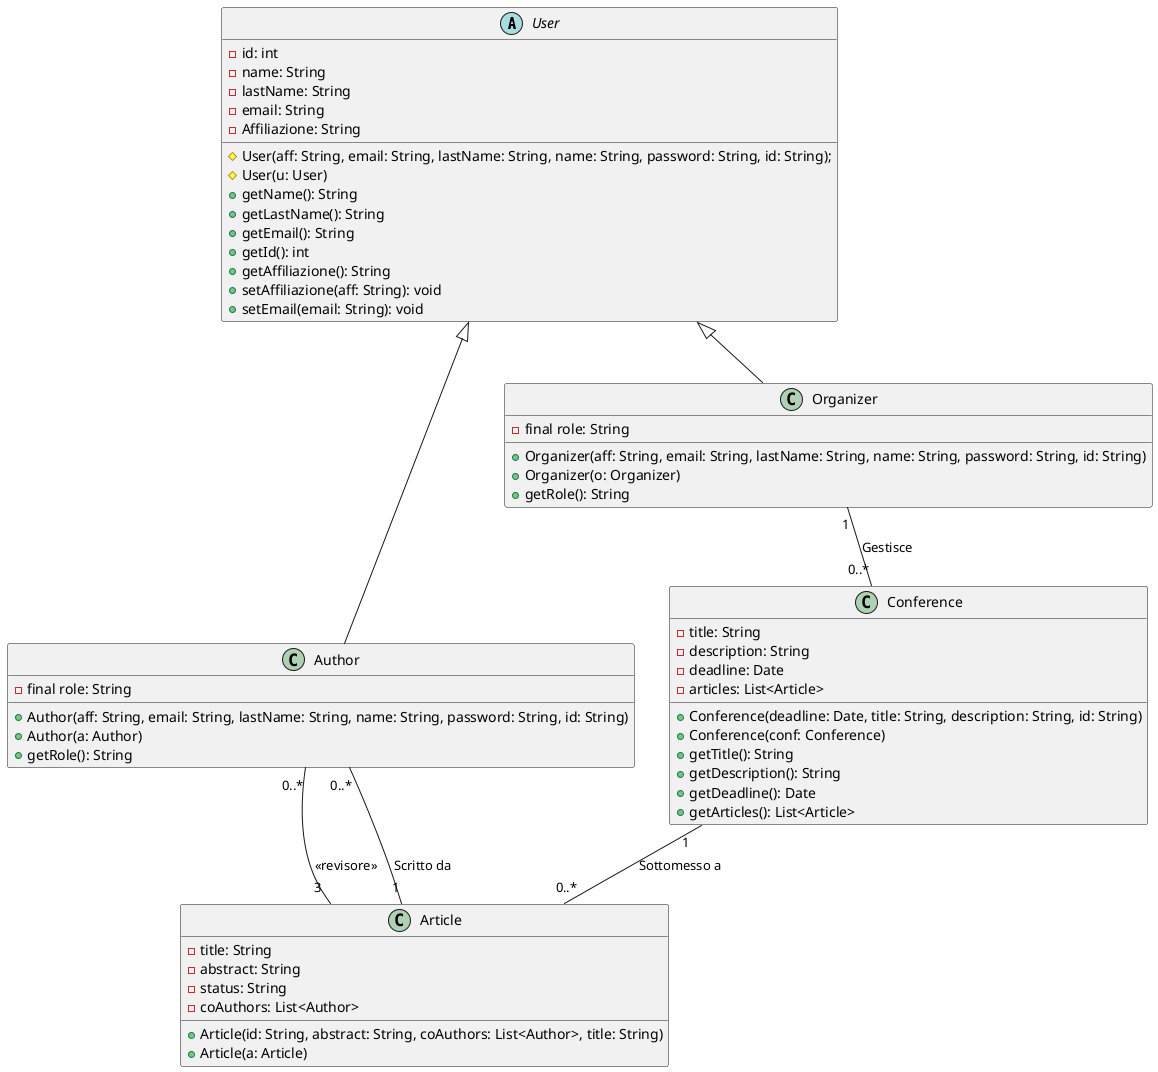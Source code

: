 @startuml 

  abstract class User {
    - id: int
    - name: String
    - lastName: String
    - email: String
    - Affiliazione: String
    # User(aff: String, email: String, lastName: String, name: String, password: String, id: String);
    # User(u: User)
    + getName(): String
    + getLastName(): String
    + getEmail(): String
    + getId(): int
    + getAffiliazione(): String
    + setAffiliazione(aff: String): void
    + setEmail(email: String): void
  }
  
  class Author {
    - final role: String
    + Author(aff: String, email: String, lastName: String, name: String, password: String, id: String)
    + Author(a: Author)		
    + getRole(): String
  }

  class Organizer {
    - final role: String
    + Organizer(aff: String, email: String, lastName: String, name: String, password: String, id: String)
    + Organizer(o: Organizer)
    + getRole(): String
  }

  class Article {
    - title: String
    - abstract: String
    - status: String
    - coAuthors: List<Author>
    + Article(id: String, abstract: String, coAuthors: List<Author>, title: String)
    + Article(a: Article)
  }
  
  class Conference {
    - title: String
    - description: String
    - deadline: Date
    - articles: List<Article>
    + Conference(deadline: Date, title: String, description: String, id: String)
    + Conference(conf: Conference)
    + getTitle(): String
    + getDescription(): String
    + getDeadline(): Date
    + getArticles(): List<Article>
  }

  User <|-- Author
  User <|-- Organizer

' Relazioni
Organizer "1" -- "0..*" Conference : Gestisce
Conference "1" -- "0..*" Article : Sottomesso a
Article "1" -- "0..*" Author : Scritto da

' Revisori: relazione molti-a-molti tra Autore e Articolo
Author "0..*" -- "3" Article : <<revisore>>

@enduml
